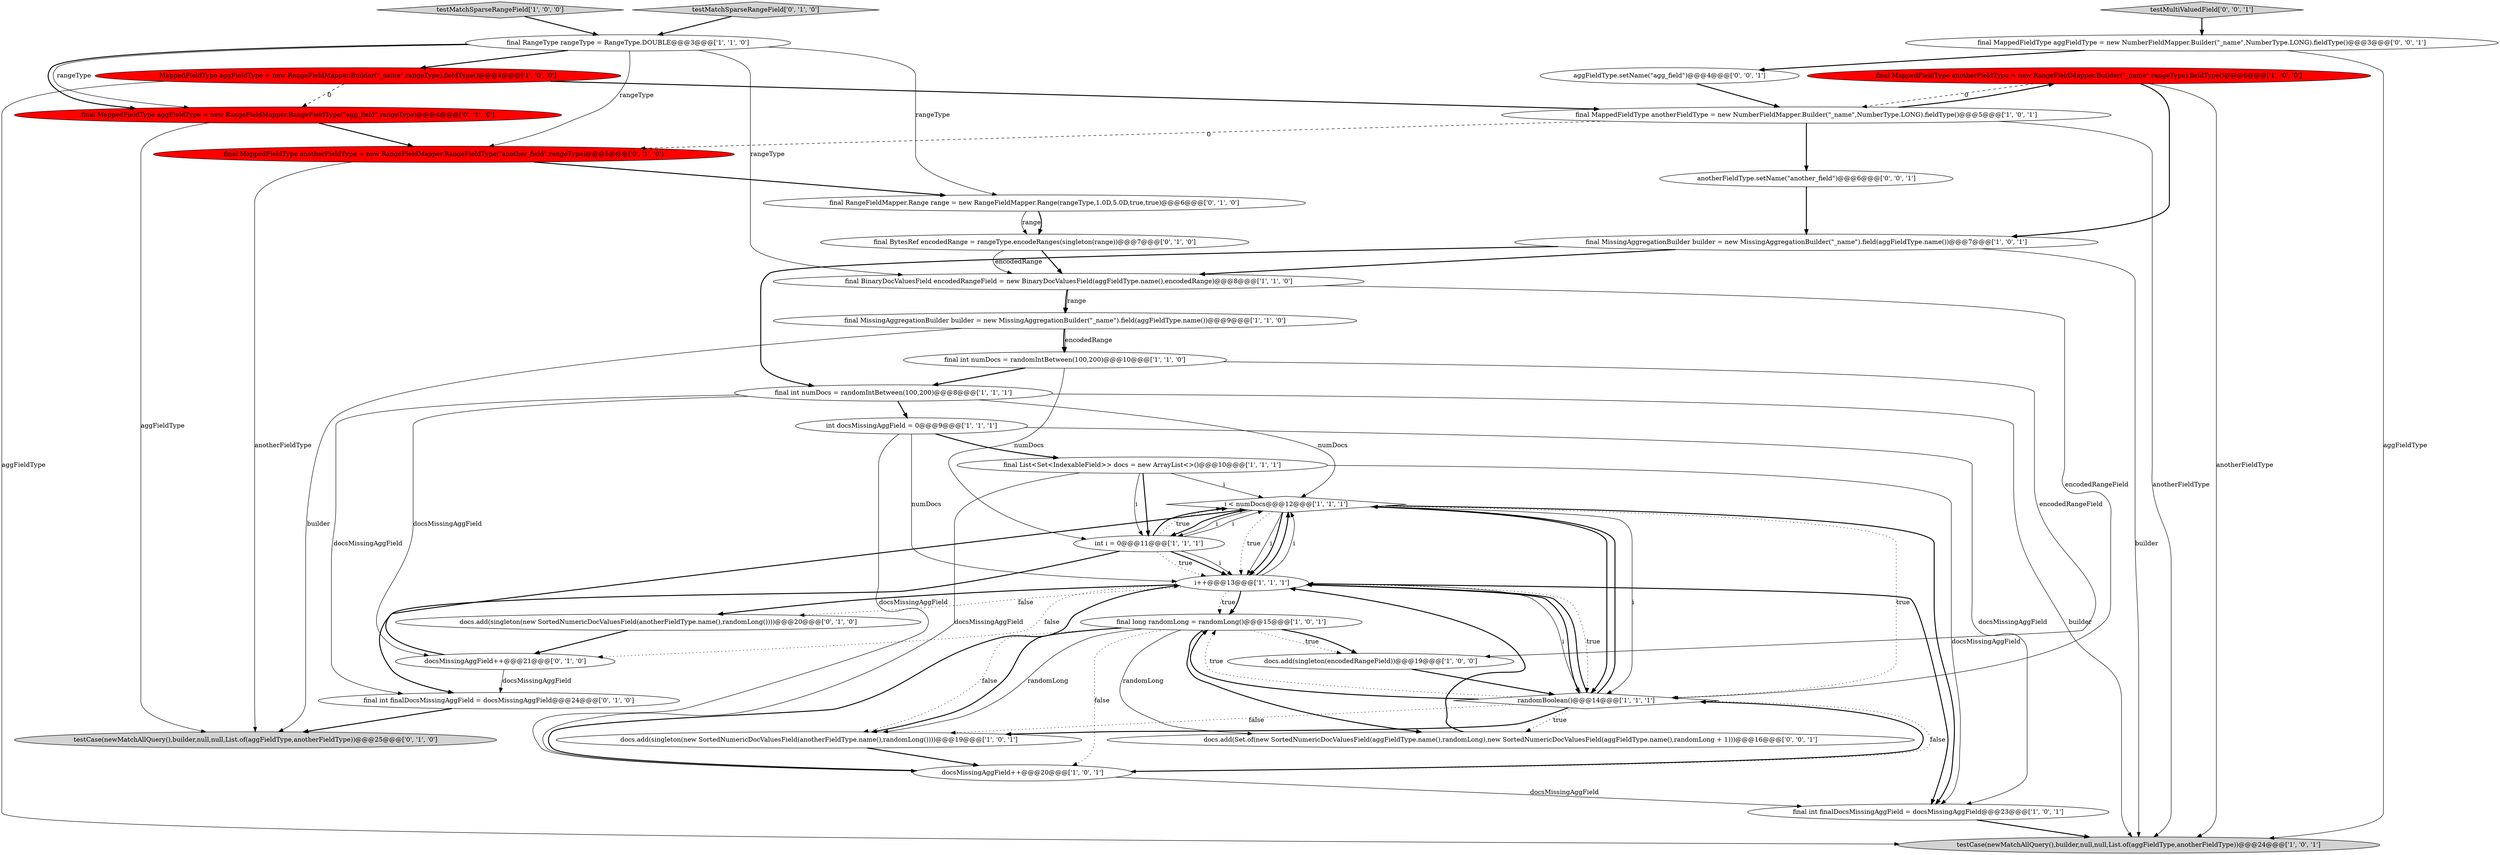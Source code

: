 digraph {
28 [style = filled, label = "testCase(newMatchAllQuery(),builder,null,null,List.of(aggFieldType,anotherFieldType))@@@25@@@['0', '1', '0']", fillcolor = lightgray, shape = ellipse image = "AAA0AAABBB2BBB"];
7 [style = filled, label = "final RangeType rangeType = RangeType.DOUBLE@@@3@@@['1', '1', '0']", fillcolor = white, shape = ellipse image = "AAA0AAABBB1BBB"];
2 [style = filled, label = "final int numDocs = randomIntBetween(100,200)@@@8@@@['1', '1', '1']", fillcolor = white, shape = ellipse image = "AAA0AAABBB1BBB"];
18 [style = filled, label = "final MappedFieldType anotherFieldType = new RangeFieldMapper.Builder(\"_name\",rangeType).fieldType()@@@6@@@['1', '0', '0']", fillcolor = red, shape = ellipse image = "AAA1AAABBB1BBB"];
23 [style = filled, label = "testMatchSparseRangeField['0', '1', '0']", fillcolor = lightgray, shape = diamond image = "AAA0AAABBB2BBB"];
5 [style = filled, label = "final int finalDocsMissingAggField = docsMissingAggField@@@23@@@['1', '0', '1']", fillcolor = white, shape = ellipse image = "AAA0AAABBB1BBB"];
26 [style = filled, label = "docs.add(singleton(new SortedNumericDocValuesField(anotherFieldType.name(),randomLong())))@@@20@@@['0', '1', '0']", fillcolor = white, shape = ellipse image = "AAA0AAABBB2BBB"];
1 [style = filled, label = "i < numDocs@@@12@@@['1', '1', '1']", fillcolor = white, shape = diamond image = "AAA0AAABBB1BBB"];
22 [style = filled, label = "final int finalDocsMissingAggField = docsMissingAggField@@@24@@@['0', '1', '0']", fillcolor = white, shape = ellipse image = "AAA0AAABBB2BBB"];
6 [style = filled, label = "docs.add(singleton(encodedRangeField))@@@19@@@['1', '0', '0']", fillcolor = white, shape = ellipse image = "AAA0AAABBB1BBB"];
32 [style = filled, label = "testMultiValuedField['0', '0', '1']", fillcolor = lightgray, shape = diamond image = "AAA0AAABBB3BBB"];
3 [style = filled, label = "i++@@@13@@@['1', '1', '1']", fillcolor = white, shape = ellipse image = "AAA0AAABBB1BBB"];
12 [style = filled, label = "int docsMissingAggField = 0@@@9@@@['1', '1', '1']", fillcolor = white, shape = ellipse image = "AAA0AAABBB1BBB"];
16 [style = filled, label = "final int numDocs = randomIntBetween(100,200)@@@10@@@['1', '1', '0']", fillcolor = white, shape = ellipse image = "AAA0AAABBB1BBB"];
33 [style = filled, label = "final MappedFieldType aggFieldType = new NumberFieldMapper.Builder(\"_name\",NumberType.LONG).fieldType()@@@3@@@['0', '0', '1']", fillcolor = white, shape = ellipse image = "AAA0AAABBB3BBB"];
0 [style = filled, label = "int i = 0@@@11@@@['1', '1', '1']", fillcolor = white, shape = ellipse image = "AAA0AAABBB1BBB"];
31 [style = filled, label = "anotherFieldType.setName(\"another_field\")@@@6@@@['0', '0', '1']", fillcolor = white, shape = ellipse image = "AAA0AAABBB3BBB"];
9 [style = filled, label = "final List<Set<IndexableField>> docs = new ArrayList<>()@@@10@@@['1', '1', '1']", fillcolor = white, shape = ellipse image = "AAA0AAABBB1BBB"];
14 [style = filled, label = "final BinaryDocValuesField encodedRangeField = new BinaryDocValuesField(aggFieldType.name(),encodedRange)@@@8@@@['1', '1', '0']", fillcolor = white, shape = ellipse image = "AAA0AAABBB1BBB"];
27 [style = filled, label = "docsMissingAggField++@@@21@@@['0', '1', '0']", fillcolor = white, shape = ellipse image = "AAA0AAABBB2BBB"];
8 [style = filled, label = "docs.add(singleton(new SortedNumericDocValuesField(anotherFieldType.name(),randomLong())))@@@19@@@['1', '0', '1']", fillcolor = white, shape = ellipse image = "AAA0AAABBB1BBB"];
34 [style = filled, label = "aggFieldType.setName(\"agg_field\")@@@4@@@['0', '0', '1']", fillcolor = white, shape = ellipse image = "AAA0AAABBB3BBB"];
10 [style = filled, label = "randomBoolean()@@@14@@@['1', '1', '1']", fillcolor = white, shape = diamond image = "AAA0AAABBB1BBB"];
35 [style = filled, label = "docs.add(Set.of(new SortedNumericDocValuesField(aggFieldType.name(),randomLong),new SortedNumericDocValuesField(aggFieldType.name(),randomLong + 1)))@@@16@@@['0', '0', '1']", fillcolor = white, shape = ellipse image = "AAA0AAABBB3BBB"];
4 [style = filled, label = "docsMissingAggField++@@@20@@@['1', '0', '1']", fillcolor = white, shape = ellipse image = "AAA0AAABBB1BBB"];
15 [style = filled, label = "final MappedFieldType anotherFieldType = new NumberFieldMapper.Builder(\"_name\",NumberType.LONG).fieldType()@@@5@@@['1', '0', '1']", fillcolor = white, shape = ellipse image = "AAA0AAABBB1BBB"];
30 [style = filled, label = "final MappedFieldType anotherFieldType = new RangeFieldMapper.RangeFieldType(\"another_field\",rangeType)@@@5@@@['0', '1', '0']", fillcolor = red, shape = ellipse image = "AAA1AAABBB2BBB"];
21 [style = filled, label = "final MissingAggregationBuilder builder = new MissingAggregationBuilder(\"_name\").field(aggFieldType.name())@@@9@@@['1', '1', '0']", fillcolor = white, shape = ellipse image = "AAA0AAABBB1BBB"];
29 [style = filled, label = "final RangeFieldMapper.Range range = new RangeFieldMapper.Range(rangeType,1.0D,5.0D,true,true)@@@6@@@['0', '1', '0']", fillcolor = white, shape = ellipse image = "AAA0AAABBB2BBB"];
25 [style = filled, label = "final MappedFieldType aggFieldType = new RangeFieldMapper.RangeFieldType(\"agg_field\",rangeType)@@@4@@@['0', '1', '0']", fillcolor = red, shape = ellipse image = "AAA1AAABBB2BBB"];
13 [style = filled, label = "final long randomLong = randomLong()@@@15@@@['1', '0', '1']", fillcolor = white, shape = ellipse image = "AAA0AAABBB1BBB"];
24 [style = filled, label = "final BytesRef encodedRange = rangeType.encodeRanges(singleton(range))@@@7@@@['0', '1', '0']", fillcolor = white, shape = ellipse image = "AAA0AAABBB2BBB"];
11 [style = filled, label = "final MissingAggregationBuilder builder = new MissingAggregationBuilder(\"_name\").field(aggFieldType.name())@@@7@@@['1', '0', '1']", fillcolor = white, shape = ellipse image = "AAA0AAABBB1BBB"];
20 [style = filled, label = "MappedFieldType aggFieldType = new RangeFieldMapper.Builder(\"_name\",rangeType).fieldType()@@@4@@@['1', '0', '0']", fillcolor = red, shape = ellipse image = "AAA1AAABBB1BBB"];
19 [style = filled, label = "testMatchSparseRangeField['1', '0', '0']", fillcolor = lightgray, shape = diamond image = "AAA0AAABBB1BBB"];
17 [style = filled, label = "testCase(newMatchAllQuery(),builder,null,null,List.of(aggFieldType,anotherFieldType))@@@24@@@['1', '0', '1']", fillcolor = lightgray, shape = ellipse image = "AAA0AAABBB1BBB"];
1->5 [style = bold, label=""];
9->0 [style = solid, label="i"];
11->14 [style = bold, label=""];
25->30 [style = bold, label=""];
34->15 [style = bold, label=""];
3->26 [style = dotted, label="false"];
9->1 [style = solid, label="i"];
12->9 [style = bold, label=""];
30->29 [style = bold, label=""];
1->3 [style = dotted, label="true"];
12->4 [style = solid, label="docsMissingAggField"];
3->5 [style = bold, label=""];
10->8 [style = bold, label=""];
20->25 [style = dashed, label="0"];
21->16 [style = bold, label=""];
0->3 [style = dotted, label="true"];
8->4 [style = bold, label=""];
1->3 [style = solid, label="i"];
20->15 [style = bold, label=""];
29->24 [style = solid, label="range"];
7->25 [style = solid, label="rangeType"];
0->3 [style = bold, label=""];
13->6 [style = dotted, label="true"];
4->3 [style = bold, label=""];
13->8 [style = dotted, label="false"];
2->1 [style = solid, label="numDocs"];
25->28 [style = solid, label="aggFieldType"];
18->11 [style = bold, label=""];
15->30 [style = dashed, label="0"];
21->16 [style = solid, label="encodedRange"];
1->0 [style = bold, label=""];
7->30 [style = solid, label="rangeType"];
5->17 [style = bold, label=""];
31->11 [style = bold, label=""];
9->5 [style = solid, label="docsMissingAggField"];
3->10 [style = bold, label=""];
15->17 [style = solid, label="anotherFieldType"];
26->27 [style = bold, label=""];
2->22 [style = solid, label="docsMissingAggField"];
13->4 [style = dotted, label="false"];
15->31 [style = bold, label=""];
1->10 [style = solid, label="i"];
30->28 [style = solid, label="anotherFieldType"];
23->7 [style = bold, label=""];
10->1 [style = bold, label=""];
14->10 [style = solid, label="encodedRangeField"];
14->21 [style = bold, label=""];
4->10 [style = bold, label=""];
1->10 [style = dotted, label="true"];
35->3 [style = bold, label=""];
3->1 [style = bold, label=""];
0->1 [style = solid, label="i"];
20->17 [style = solid, label="aggFieldType"];
3->10 [style = dotted, label="true"];
1->3 [style = bold, label=""];
3->27 [style = dotted, label="false"];
3->26 [style = bold, label=""];
22->28 [style = bold, label=""];
7->20 [style = bold, label=""];
18->17 [style = solid, label="anotherFieldType"];
7->29 [style = solid, label="rangeType"];
32->33 [style = bold, label=""];
10->35 [style = dotted, label="true"];
16->0 [style = solid, label="numDocs"];
11->17 [style = solid, label="builder"];
16->6 [style = solid, label="encodedRangeField"];
10->13 [style = bold, label=""];
10->13 [style = dotted, label="true"];
24->14 [style = solid, label="encodedRange"];
33->17 [style = solid, label="aggFieldType"];
0->1 [style = bold, label=""];
6->10 [style = bold, label=""];
0->3 [style = solid, label="i"];
13->6 [style = bold, label=""];
3->13 [style = dotted, label="true"];
0->1 [style = dotted, label="true"];
13->35 [style = solid, label="randomLong"];
27->1 [style = bold, label=""];
9->4 [style = solid, label="docsMissingAggField"];
9->0 [style = bold, label=""];
4->5 [style = solid, label="docsMissingAggField"];
27->22 [style = solid, label="docsMissingAggField"];
18->15 [style = dashed, label="0"];
10->3 [style = bold, label=""];
3->1 [style = solid, label="i"];
16->2 [style = bold, label=""];
15->18 [style = bold, label=""];
11->2 [style = bold, label=""];
2->12 [style = bold, label=""];
24->14 [style = bold, label=""];
2->17 [style = solid, label="builder"];
7->14 [style = solid, label="rangeType"];
1->0 [style = solid, label="i"];
10->8 [style = dotted, label="false"];
0->22 [style = bold, label=""];
3->13 [style = bold, label=""];
21->28 [style = solid, label="builder"];
10->4 [style = dotted, label="false"];
7->25 [style = bold, label=""];
2->27 [style = solid, label="docsMissingAggField"];
12->5 [style = solid, label="docsMissingAggField"];
13->8 [style = bold, label=""];
29->24 [style = bold, label=""];
1->10 [style = bold, label=""];
13->35 [style = bold, label=""];
33->34 [style = bold, label=""];
19->7 [style = bold, label=""];
12->3 [style = solid, label="numDocs"];
13->8 [style = solid, label="randomLong"];
10->3 [style = solid, label="i"];
14->21 [style = solid, label="range"];
}
